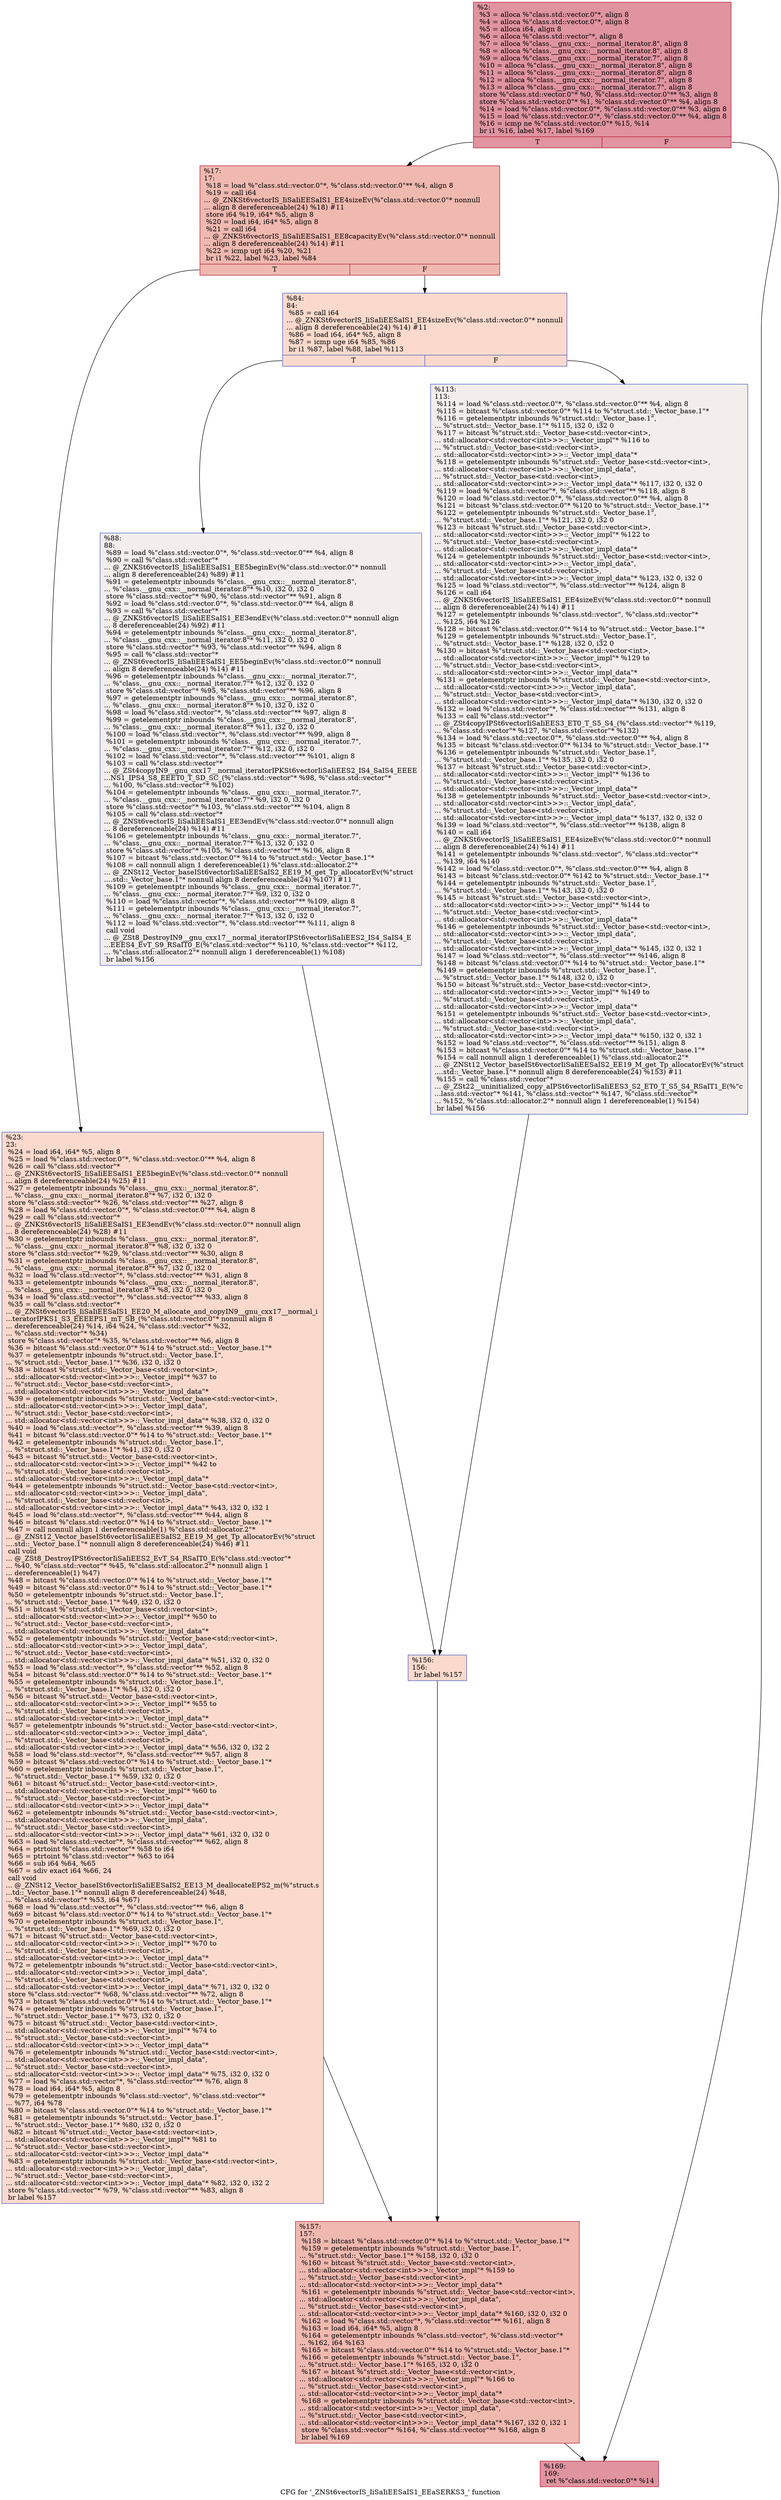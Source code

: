 digraph "CFG for '_ZNSt6vectorIS_IiSaIiEESaIS1_EEaSERKS3_' function" {
	label="CFG for '_ZNSt6vectorIS_IiSaIiEESaIS1_EEaSERKS3_' function";

	Node0x559aeaabe750 [shape=record,color="#b70d28ff", style=filled, fillcolor="#b70d2870",label="{%2:\l  %3 = alloca %\"class.std::vector.0\"*, align 8\l  %4 = alloca %\"class.std::vector.0\"*, align 8\l  %5 = alloca i64, align 8\l  %6 = alloca %\"class.std::vector\"*, align 8\l  %7 = alloca %\"class.__gnu_cxx::__normal_iterator.8\", align 8\l  %8 = alloca %\"class.__gnu_cxx::__normal_iterator.8\", align 8\l  %9 = alloca %\"class.__gnu_cxx::__normal_iterator.7\", align 8\l  %10 = alloca %\"class.__gnu_cxx::__normal_iterator.8\", align 8\l  %11 = alloca %\"class.__gnu_cxx::__normal_iterator.8\", align 8\l  %12 = alloca %\"class.__gnu_cxx::__normal_iterator.7\", align 8\l  %13 = alloca %\"class.__gnu_cxx::__normal_iterator.7\", align 8\l  store %\"class.std::vector.0\"* %0, %\"class.std::vector.0\"** %3, align 8\l  store %\"class.std::vector.0\"* %1, %\"class.std::vector.0\"** %4, align 8\l  %14 = load %\"class.std::vector.0\"*, %\"class.std::vector.0\"** %3, align 8\l  %15 = load %\"class.std::vector.0\"*, %\"class.std::vector.0\"** %4, align 8\l  %16 = icmp ne %\"class.std::vector.0\"* %15, %14\l  br i1 %16, label %17, label %169\l|{<s0>T|<s1>F}}"];
	Node0x559aeaabe750:s0 -> Node0x559aeaabe8c0;
	Node0x559aeaabe750:s1 -> Node0x559aeaabef90;
	Node0x559aeaabe8c0 [shape=record,color="#b70d28ff", style=filled, fillcolor="#de614d70",label="{%17:\l17:                                               \l  %18 = load %\"class.std::vector.0\"*, %\"class.std::vector.0\"** %4, align 8\l  %19 = call i64\l... @_ZNKSt6vectorIS_IiSaIiEESaIS1_EE4sizeEv(%\"class.std::vector.0\"* nonnull\l... align 8 dereferenceable(24) %18) #11\l  store i64 %19, i64* %5, align 8\l  %20 = load i64, i64* %5, align 8\l  %21 = call i64\l... @_ZNKSt6vectorIS_IiSaIiEESaIS1_EE8capacityEv(%\"class.std::vector.0\"* nonnull\l... align 8 dereferenceable(24) %14) #11\l  %22 = icmp ugt i64 %20, %21\l  br i1 %22, label %23, label %84\l|{<s0>T|<s1>F}}"];
	Node0x559aeaabe8c0:s0 -> Node0x559aeaabf510;
	Node0x559aeaabe8c0:s1 -> Node0x559aeaabf560;
	Node0x559aeaabf510 [shape=record,color="#3d50c3ff", style=filled, fillcolor="#f7ac8e70",label="{%23:\l23:                                               \l  %24 = load i64, i64* %5, align 8\l  %25 = load %\"class.std::vector.0\"*, %\"class.std::vector.0\"** %4, align 8\l  %26 = call %\"class.std::vector\"*\l... @_ZNKSt6vectorIS_IiSaIiEESaIS1_EE5beginEv(%\"class.std::vector.0\"* nonnull\l... align 8 dereferenceable(24) %25) #11\l  %27 = getelementptr inbounds %\"class.__gnu_cxx::__normal_iterator.8\",\l... %\"class.__gnu_cxx::__normal_iterator.8\"* %7, i32 0, i32 0\l  store %\"class.std::vector\"* %26, %\"class.std::vector\"** %27, align 8\l  %28 = load %\"class.std::vector.0\"*, %\"class.std::vector.0\"** %4, align 8\l  %29 = call %\"class.std::vector\"*\l... @_ZNKSt6vectorIS_IiSaIiEESaIS1_EE3endEv(%\"class.std::vector.0\"* nonnull align\l... 8 dereferenceable(24) %28) #11\l  %30 = getelementptr inbounds %\"class.__gnu_cxx::__normal_iterator.8\",\l... %\"class.__gnu_cxx::__normal_iterator.8\"* %8, i32 0, i32 0\l  store %\"class.std::vector\"* %29, %\"class.std::vector\"** %30, align 8\l  %31 = getelementptr inbounds %\"class.__gnu_cxx::__normal_iterator.8\",\l... %\"class.__gnu_cxx::__normal_iterator.8\"* %7, i32 0, i32 0\l  %32 = load %\"class.std::vector\"*, %\"class.std::vector\"** %31, align 8\l  %33 = getelementptr inbounds %\"class.__gnu_cxx::__normal_iterator.8\",\l... %\"class.__gnu_cxx::__normal_iterator.8\"* %8, i32 0, i32 0\l  %34 = load %\"class.std::vector\"*, %\"class.std::vector\"** %33, align 8\l  %35 = call %\"class.std::vector\"*\l... @_ZNSt6vectorIS_IiSaIiEESaIS1_EE20_M_allocate_and_copyIN9__gnu_cxx17__normal_i\l...teratorIPKS1_S3_EEEEPS1_mT_SB_(%\"class.std::vector.0\"* nonnull align 8\l... dereferenceable(24) %14, i64 %24, %\"class.std::vector\"* %32,\l... %\"class.std::vector\"* %34)\l  store %\"class.std::vector\"* %35, %\"class.std::vector\"** %6, align 8\l  %36 = bitcast %\"class.std::vector.0\"* %14 to %\"struct.std::_Vector_base.1\"*\l  %37 = getelementptr inbounds %\"struct.std::_Vector_base.1\",\l... %\"struct.std::_Vector_base.1\"* %36, i32 0, i32 0\l  %38 = bitcast %\"struct.std::_Vector_base\<std::vector\<int\>,\l... std::allocator\<std::vector\<int\>\>\>::_Vector_impl\"* %37 to\l... %\"struct.std::_Vector_base\<std::vector\<int\>,\l... std::allocator\<std::vector\<int\>\>\>::_Vector_impl_data\"*\l  %39 = getelementptr inbounds %\"struct.std::_Vector_base\<std::vector\<int\>,\l... std::allocator\<std::vector\<int\>\>\>::_Vector_impl_data\",\l... %\"struct.std::_Vector_base\<std::vector\<int\>,\l... std::allocator\<std::vector\<int\>\>\>::_Vector_impl_data\"* %38, i32 0, i32 0\l  %40 = load %\"class.std::vector\"*, %\"class.std::vector\"** %39, align 8\l  %41 = bitcast %\"class.std::vector.0\"* %14 to %\"struct.std::_Vector_base.1\"*\l  %42 = getelementptr inbounds %\"struct.std::_Vector_base.1\",\l... %\"struct.std::_Vector_base.1\"* %41, i32 0, i32 0\l  %43 = bitcast %\"struct.std::_Vector_base\<std::vector\<int\>,\l... std::allocator\<std::vector\<int\>\>\>::_Vector_impl\"* %42 to\l... %\"struct.std::_Vector_base\<std::vector\<int\>,\l... std::allocator\<std::vector\<int\>\>\>::_Vector_impl_data\"*\l  %44 = getelementptr inbounds %\"struct.std::_Vector_base\<std::vector\<int\>,\l... std::allocator\<std::vector\<int\>\>\>::_Vector_impl_data\",\l... %\"struct.std::_Vector_base\<std::vector\<int\>,\l... std::allocator\<std::vector\<int\>\>\>::_Vector_impl_data\"* %43, i32 0, i32 1\l  %45 = load %\"class.std::vector\"*, %\"class.std::vector\"** %44, align 8\l  %46 = bitcast %\"class.std::vector.0\"* %14 to %\"struct.std::_Vector_base.1\"*\l  %47 = call nonnull align 1 dereferenceable(1) %\"class.std::allocator.2\"*\l... @_ZNSt12_Vector_baseISt6vectorIiSaIiEESaIS2_EE19_M_get_Tp_allocatorEv(%\"struct\l....std::_Vector_base.1\"* nonnull align 8 dereferenceable(24) %46) #11\l  call void\l... @_ZSt8_DestroyIPSt6vectorIiSaIiEES2_EvT_S4_RSaIT0_E(%\"class.std::vector\"*\l... %40, %\"class.std::vector\"* %45, %\"class.std::allocator.2\"* nonnull align 1\l... dereferenceable(1) %47)\l  %48 = bitcast %\"class.std::vector.0\"* %14 to %\"struct.std::_Vector_base.1\"*\l  %49 = bitcast %\"class.std::vector.0\"* %14 to %\"struct.std::_Vector_base.1\"*\l  %50 = getelementptr inbounds %\"struct.std::_Vector_base.1\",\l... %\"struct.std::_Vector_base.1\"* %49, i32 0, i32 0\l  %51 = bitcast %\"struct.std::_Vector_base\<std::vector\<int\>,\l... std::allocator\<std::vector\<int\>\>\>::_Vector_impl\"* %50 to\l... %\"struct.std::_Vector_base\<std::vector\<int\>,\l... std::allocator\<std::vector\<int\>\>\>::_Vector_impl_data\"*\l  %52 = getelementptr inbounds %\"struct.std::_Vector_base\<std::vector\<int\>,\l... std::allocator\<std::vector\<int\>\>\>::_Vector_impl_data\",\l... %\"struct.std::_Vector_base\<std::vector\<int\>,\l... std::allocator\<std::vector\<int\>\>\>::_Vector_impl_data\"* %51, i32 0, i32 0\l  %53 = load %\"class.std::vector\"*, %\"class.std::vector\"** %52, align 8\l  %54 = bitcast %\"class.std::vector.0\"* %14 to %\"struct.std::_Vector_base.1\"*\l  %55 = getelementptr inbounds %\"struct.std::_Vector_base.1\",\l... %\"struct.std::_Vector_base.1\"* %54, i32 0, i32 0\l  %56 = bitcast %\"struct.std::_Vector_base\<std::vector\<int\>,\l... std::allocator\<std::vector\<int\>\>\>::_Vector_impl\"* %55 to\l... %\"struct.std::_Vector_base\<std::vector\<int\>,\l... std::allocator\<std::vector\<int\>\>\>::_Vector_impl_data\"*\l  %57 = getelementptr inbounds %\"struct.std::_Vector_base\<std::vector\<int\>,\l... std::allocator\<std::vector\<int\>\>\>::_Vector_impl_data\",\l... %\"struct.std::_Vector_base\<std::vector\<int\>,\l... std::allocator\<std::vector\<int\>\>\>::_Vector_impl_data\"* %56, i32 0, i32 2\l  %58 = load %\"class.std::vector\"*, %\"class.std::vector\"** %57, align 8\l  %59 = bitcast %\"class.std::vector.0\"* %14 to %\"struct.std::_Vector_base.1\"*\l  %60 = getelementptr inbounds %\"struct.std::_Vector_base.1\",\l... %\"struct.std::_Vector_base.1\"* %59, i32 0, i32 0\l  %61 = bitcast %\"struct.std::_Vector_base\<std::vector\<int\>,\l... std::allocator\<std::vector\<int\>\>\>::_Vector_impl\"* %60 to\l... %\"struct.std::_Vector_base\<std::vector\<int\>,\l... std::allocator\<std::vector\<int\>\>\>::_Vector_impl_data\"*\l  %62 = getelementptr inbounds %\"struct.std::_Vector_base\<std::vector\<int\>,\l... std::allocator\<std::vector\<int\>\>\>::_Vector_impl_data\",\l... %\"struct.std::_Vector_base\<std::vector\<int\>,\l... std::allocator\<std::vector\<int\>\>\>::_Vector_impl_data\"* %61, i32 0, i32 0\l  %63 = load %\"class.std::vector\"*, %\"class.std::vector\"** %62, align 8\l  %64 = ptrtoint %\"class.std::vector\"* %58 to i64\l  %65 = ptrtoint %\"class.std::vector\"* %63 to i64\l  %66 = sub i64 %64, %65\l  %67 = sdiv exact i64 %66, 24\l  call void\l... @_ZNSt12_Vector_baseISt6vectorIiSaIiEESaIS2_EE13_M_deallocateEPS2_m(%\"struct.s\l...td::_Vector_base.1\"* nonnull align 8 dereferenceable(24) %48,\l... %\"class.std::vector\"* %53, i64 %67)\l  %68 = load %\"class.std::vector\"*, %\"class.std::vector\"** %6, align 8\l  %69 = bitcast %\"class.std::vector.0\"* %14 to %\"struct.std::_Vector_base.1\"*\l  %70 = getelementptr inbounds %\"struct.std::_Vector_base.1\",\l... %\"struct.std::_Vector_base.1\"* %69, i32 0, i32 0\l  %71 = bitcast %\"struct.std::_Vector_base\<std::vector\<int\>,\l... std::allocator\<std::vector\<int\>\>\>::_Vector_impl\"* %70 to\l... %\"struct.std::_Vector_base\<std::vector\<int\>,\l... std::allocator\<std::vector\<int\>\>\>::_Vector_impl_data\"*\l  %72 = getelementptr inbounds %\"struct.std::_Vector_base\<std::vector\<int\>,\l... std::allocator\<std::vector\<int\>\>\>::_Vector_impl_data\",\l... %\"struct.std::_Vector_base\<std::vector\<int\>,\l... std::allocator\<std::vector\<int\>\>\>::_Vector_impl_data\"* %71, i32 0, i32 0\l  store %\"class.std::vector\"* %68, %\"class.std::vector\"** %72, align 8\l  %73 = bitcast %\"class.std::vector.0\"* %14 to %\"struct.std::_Vector_base.1\"*\l  %74 = getelementptr inbounds %\"struct.std::_Vector_base.1\",\l... %\"struct.std::_Vector_base.1\"* %73, i32 0, i32 0\l  %75 = bitcast %\"struct.std::_Vector_base\<std::vector\<int\>,\l... std::allocator\<std::vector\<int\>\>\>::_Vector_impl\"* %74 to\l... %\"struct.std::_Vector_base\<std::vector\<int\>,\l... std::allocator\<std::vector\<int\>\>\>::_Vector_impl_data\"*\l  %76 = getelementptr inbounds %\"struct.std::_Vector_base\<std::vector\<int\>,\l... std::allocator\<std::vector\<int\>\>\>::_Vector_impl_data\",\l... %\"struct.std::_Vector_base\<std::vector\<int\>,\l... std::allocator\<std::vector\<int\>\>\>::_Vector_impl_data\"* %75, i32 0, i32 0\l  %77 = load %\"class.std::vector\"*, %\"class.std::vector\"** %76, align 8\l  %78 = load i64, i64* %5, align 8\l  %79 = getelementptr inbounds %\"class.std::vector\", %\"class.std::vector\"*\l... %77, i64 %78\l  %80 = bitcast %\"class.std::vector.0\"* %14 to %\"struct.std::_Vector_base.1\"*\l  %81 = getelementptr inbounds %\"struct.std::_Vector_base.1\",\l... %\"struct.std::_Vector_base.1\"* %80, i32 0, i32 0\l  %82 = bitcast %\"struct.std::_Vector_base\<std::vector\<int\>,\l... std::allocator\<std::vector\<int\>\>\>::_Vector_impl\"* %81 to\l... %\"struct.std::_Vector_base\<std::vector\<int\>,\l... std::allocator\<std::vector\<int\>\>\>::_Vector_impl_data\"*\l  %83 = getelementptr inbounds %\"struct.std::_Vector_base\<std::vector\<int\>,\l... std::allocator\<std::vector\<int\>\>\>::_Vector_impl_data\",\l... %\"struct.std::_Vector_base\<std::vector\<int\>,\l... std::allocator\<std::vector\<int\>\>\>::_Vector_impl_data\"* %82, i32 0, i32 2\l  store %\"class.std::vector\"* %79, %\"class.std::vector\"** %83, align 8\l  br label %157\l}"];
	Node0x559aeaabf510 -> Node0x559aeaac19f0;
	Node0x559aeaabf560 [shape=record,color="#3d50c3ff", style=filled, fillcolor="#f7ac8e70",label="{%84:\l84:                                               \l  %85 = call i64\l... @_ZNKSt6vectorIS_IiSaIiEESaIS1_EE4sizeEv(%\"class.std::vector.0\"* nonnull\l... align 8 dereferenceable(24) %14) #11\l  %86 = load i64, i64* %5, align 8\l  %87 = icmp uge i64 %85, %86\l  br i1 %87, label %88, label %113\l|{<s0>T|<s1>F}}"];
	Node0x559aeaabf560:s0 -> Node0x559aeaac28c0;
	Node0x559aeaabf560:s1 -> Node0x559aeaac2910;
	Node0x559aeaac28c0 [shape=record,color="#3d50c3ff", style=filled, fillcolor="#e3d9d370",label="{%88:\l88:                                               \l  %89 = load %\"class.std::vector.0\"*, %\"class.std::vector.0\"** %4, align 8\l  %90 = call %\"class.std::vector\"*\l... @_ZNKSt6vectorIS_IiSaIiEESaIS1_EE5beginEv(%\"class.std::vector.0\"* nonnull\l... align 8 dereferenceable(24) %89) #11\l  %91 = getelementptr inbounds %\"class.__gnu_cxx::__normal_iterator.8\",\l... %\"class.__gnu_cxx::__normal_iterator.8\"* %10, i32 0, i32 0\l  store %\"class.std::vector\"* %90, %\"class.std::vector\"** %91, align 8\l  %92 = load %\"class.std::vector.0\"*, %\"class.std::vector.0\"** %4, align 8\l  %93 = call %\"class.std::vector\"*\l... @_ZNKSt6vectorIS_IiSaIiEESaIS1_EE3endEv(%\"class.std::vector.0\"* nonnull align\l... 8 dereferenceable(24) %92) #11\l  %94 = getelementptr inbounds %\"class.__gnu_cxx::__normal_iterator.8\",\l... %\"class.__gnu_cxx::__normal_iterator.8\"* %11, i32 0, i32 0\l  store %\"class.std::vector\"* %93, %\"class.std::vector\"** %94, align 8\l  %95 = call %\"class.std::vector\"*\l... @_ZNSt6vectorIS_IiSaIiEESaIS1_EE5beginEv(%\"class.std::vector.0\"* nonnull\l... align 8 dereferenceable(24) %14) #11\l  %96 = getelementptr inbounds %\"class.__gnu_cxx::__normal_iterator.7\",\l... %\"class.__gnu_cxx::__normal_iterator.7\"* %12, i32 0, i32 0\l  store %\"class.std::vector\"* %95, %\"class.std::vector\"** %96, align 8\l  %97 = getelementptr inbounds %\"class.__gnu_cxx::__normal_iterator.8\",\l... %\"class.__gnu_cxx::__normal_iterator.8\"* %10, i32 0, i32 0\l  %98 = load %\"class.std::vector\"*, %\"class.std::vector\"** %97, align 8\l  %99 = getelementptr inbounds %\"class.__gnu_cxx::__normal_iterator.8\",\l... %\"class.__gnu_cxx::__normal_iterator.8\"* %11, i32 0, i32 0\l  %100 = load %\"class.std::vector\"*, %\"class.std::vector\"** %99, align 8\l  %101 = getelementptr inbounds %\"class.__gnu_cxx::__normal_iterator.7\",\l... %\"class.__gnu_cxx::__normal_iterator.7\"* %12, i32 0, i32 0\l  %102 = load %\"class.std::vector\"*, %\"class.std::vector\"** %101, align 8\l  %103 = call %\"class.std::vector\"*\l... @_ZSt4copyIN9__gnu_cxx17__normal_iteratorIPKSt6vectorIiSaIiEES2_IS4_SaIS4_EEEE\l...NS1_IPS4_S8_EEET0_T_SD_SC_(%\"class.std::vector\"* %98, %\"class.std::vector\"*\l... %100, %\"class.std::vector\"* %102)\l  %104 = getelementptr inbounds %\"class.__gnu_cxx::__normal_iterator.7\",\l... %\"class.__gnu_cxx::__normal_iterator.7\"* %9, i32 0, i32 0\l  store %\"class.std::vector\"* %103, %\"class.std::vector\"** %104, align 8\l  %105 = call %\"class.std::vector\"*\l... @_ZNSt6vectorIS_IiSaIiEESaIS1_EE3endEv(%\"class.std::vector.0\"* nonnull align\l... 8 dereferenceable(24) %14) #11\l  %106 = getelementptr inbounds %\"class.__gnu_cxx::__normal_iterator.7\",\l... %\"class.__gnu_cxx::__normal_iterator.7\"* %13, i32 0, i32 0\l  store %\"class.std::vector\"* %105, %\"class.std::vector\"** %106, align 8\l  %107 = bitcast %\"class.std::vector.0\"* %14 to %\"struct.std::_Vector_base.1\"*\l  %108 = call nonnull align 1 dereferenceable(1) %\"class.std::allocator.2\"*\l... @_ZNSt12_Vector_baseISt6vectorIiSaIiEESaIS2_EE19_M_get_Tp_allocatorEv(%\"struct\l....std::_Vector_base.1\"* nonnull align 8 dereferenceable(24) %107) #11\l  %109 = getelementptr inbounds %\"class.__gnu_cxx::__normal_iterator.7\",\l... %\"class.__gnu_cxx::__normal_iterator.7\"* %9, i32 0, i32 0\l  %110 = load %\"class.std::vector\"*, %\"class.std::vector\"** %109, align 8\l  %111 = getelementptr inbounds %\"class.__gnu_cxx::__normal_iterator.7\",\l... %\"class.__gnu_cxx::__normal_iterator.7\"* %13, i32 0, i32 0\l  %112 = load %\"class.std::vector\"*, %\"class.std::vector\"** %111, align 8\l  call void\l... @_ZSt8_DestroyIN9__gnu_cxx17__normal_iteratorIPSt6vectorIiSaIiEES2_IS4_SaIS4_E\l...EEES4_EvT_S9_RSaIT0_E(%\"class.std::vector\"* %110, %\"class.std::vector\"* %112,\l... %\"class.std::allocator.2\"* nonnull align 1 dereferenceable(1) %108)\l  br label %156\l}"];
	Node0x559aeaac28c0 -> Node0x559aeaac4350;
	Node0x559aeaac2910 [shape=record,color="#3d50c3ff", style=filled, fillcolor="#e3d9d370",label="{%113:\l113:                                              \l  %114 = load %\"class.std::vector.0\"*, %\"class.std::vector.0\"** %4, align 8\l  %115 = bitcast %\"class.std::vector.0\"* %114 to %\"struct.std::_Vector_base.1\"*\l  %116 = getelementptr inbounds %\"struct.std::_Vector_base.1\",\l... %\"struct.std::_Vector_base.1\"* %115, i32 0, i32 0\l  %117 = bitcast %\"struct.std::_Vector_base\<std::vector\<int\>,\l... std::allocator\<std::vector\<int\>\>\>::_Vector_impl\"* %116 to\l... %\"struct.std::_Vector_base\<std::vector\<int\>,\l... std::allocator\<std::vector\<int\>\>\>::_Vector_impl_data\"*\l  %118 = getelementptr inbounds %\"struct.std::_Vector_base\<std::vector\<int\>,\l... std::allocator\<std::vector\<int\>\>\>::_Vector_impl_data\",\l... %\"struct.std::_Vector_base\<std::vector\<int\>,\l... std::allocator\<std::vector\<int\>\>\>::_Vector_impl_data\"* %117, i32 0, i32 0\l  %119 = load %\"class.std::vector\"*, %\"class.std::vector\"** %118, align 8\l  %120 = load %\"class.std::vector.0\"*, %\"class.std::vector.0\"** %4, align 8\l  %121 = bitcast %\"class.std::vector.0\"* %120 to %\"struct.std::_Vector_base.1\"*\l  %122 = getelementptr inbounds %\"struct.std::_Vector_base.1\",\l... %\"struct.std::_Vector_base.1\"* %121, i32 0, i32 0\l  %123 = bitcast %\"struct.std::_Vector_base\<std::vector\<int\>,\l... std::allocator\<std::vector\<int\>\>\>::_Vector_impl\"* %122 to\l... %\"struct.std::_Vector_base\<std::vector\<int\>,\l... std::allocator\<std::vector\<int\>\>\>::_Vector_impl_data\"*\l  %124 = getelementptr inbounds %\"struct.std::_Vector_base\<std::vector\<int\>,\l... std::allocator\<std::vector\<int\>\>\>::_Vector_impl_data\",\l... %\"struct.std::_Vector_base\<std::vector\<int\>,\l... std::allocator\<std::vector\<int\>\>\>::_Vector_impl_data\"* %123, i32 0, i32 0\l  %125 = load %\"class.std::vector\"*, %\"class.std::vector\"** %124, align 8\l  %126 = call i64\l... @_ZNKSt6vectorIS_IiSaIiEESaIS1_EE4sizeEv(%\"class.std::vector.0\"* nonnull\l... align 8 dereferenceable(24) %14) #11\l  %127 = getelementptr inbounds %\"class.std::vector\", %\"class.std::vector\"*\l... %125, i64 %126\l  %128 = bitcast %\"class.std::vector.0\"* %14 to %\"struct.std::_Vector_base.1\"*\l  %129 = getelementptr inbounds %\"struct.std::_Vector_base.1\",\l... %\"struct.std::_Vector_base.1\"* %128, i32 0, i32 0\l  %130 = bitcast %\"struct.std::_Vector_base\<std::vector\<int\>,\l... std::allocator\<std::vector\<int\>\>\>::_Vector_impl\"* %129 to\l... %\"struct.std::_Vector_base\<std::vector\<int\>,\l... std::allocator\<std::vector\<int\>\>\>::_Vector_impl_data\"*\l  %131 = getelementptr inbounds %\"struct.std::_Vector_base\<std::vector\<int\>,\l... std::allocator\<std::vector\<int\>\>\>::_Vector_impl_data\",\l... %\"struct.std::_Vector_base\<std::vector\<int\>,\l... std::allocator\<std::vector\<int\>\>\>::_Vector_impl_data\"* %130, i32 0, i32 0\l  %132 = load %\"class.std::vector\"*, %\"class.std::vector\"** %131, align 8\l  %133 = call %\"class.std::vector\"*\l... @_ZSt4copyIPSt6vectorIiSaIiEES3_ET0_T_S5_S4_(%\"class.std::vector\"* %119,\l... %\"class.std::vector\"* %127, %\"class.std::vector\"* %132)\l  %134 = load %\"class.std::vector.0\"*, %\"class.std::vector.0\"** %4, align 8\l  %135 = bitcast %\"class.std::vector.0\"* %134 to %\"struct.std::_Vector_base.1\"*\l  %136 = getelementptr inbounds %\"struct.std::_Vector_base.1\",\l... %\"struct.std::_Vector_base.1\"* %135, i32 0, i32 0\l  %137 = bitcast %\"struct.std::_Vector_base\<std::vector\<int\>,\l... std::allocator\<std::vector\<int\>\>\>::_Vector_impl\"* %136 to\l... %\"struct.std::_Vector_base\<std::vector\<int\>,\l... std::allocator\<std::vector\<int\>\>\>::_Vector_impl_data\"*\l  %138 = getelementptr inbounds %\"struct.std::_Vector_base\<std::vector\<int\>,\l... std::allocator\<std::vector\<int\>\>\>::_Vector_impl_data\",\l... %\"struct.std::_Vector_base\<std::vector\<int\>,\l... std::allocator\<std::vector\<int\>\>\>::_Vector_impl_data\"* %137, i32 0, i32 0\l  %139 = load %\"class.std::vector\"*, %\"class.std::vector\"** %138, align 8\l  %140 = call i64\l... @_ZNKSt6vectorIS_IiSaIiEESaIS1_EE4sizeEv(%\"class.std::vector.0\"* nonnull\l... align 8 dereferenceable(24) %14) #11\l  %141 = getelementptr inbounds %\"class.std::vector\", %\"class.std::vector\"*\l... %139, i64 %140\l  %142 = load %\"class.std::vector.0\"*, %\"class.std::vector.0\"** %4, align 8\l  %143 = bitcast %\"class.std::vector.0\"* %142 to %\"struct.std::_Vector_base.1\"*\l  %144 = getelementptr inbounds %\"struct.std::_Vector_base.1\",\l... %\"struct.std::_Vector_base.1\"* %143, i32 0, i32 0\l  %145 = bitcast %\"struct.std::_Vector_base\<std::vector\<int\>,\l... std::allocator\<std::vector\<int\>\>\>::_Vector_impl\"* %144 to\l... %\"struct.std::_Vector_base\<std::vector\<int\>,\l... std::allocator\<std::vector\<int\>\>\>::_Vector_impl_data\"*\l  %146 = getelementptr inbounds %\"struct.std::_Vector_base\<std::vector\<int\>,\l... std::allocator\<std::vector\<int\>\>\>::_Vector_impl_data\",\l... %\"struct.std::_Vector_base\<std::vector\<int\>,\l... std::allocator\<std::vector\<int\>\>\>::_Vector_impl_data\"* %145, i32 0, i32 1\l  %147 = load %\"class.std::vector\"*, %\"class.std::vector\"** %146, align 8\l  %148 = bitcast %\"class.std::vector.0\"* %14 to %\"struct.std::_Vector_base.1\"*\l  %149 = getelementptr inbounds %\"struct.std::_Vector_base.1\",\l... %\"struct.std::_Vector_base.1\"* %148, i32 0, i32 0\l  %150 = bitcast %\"struct.std::_Vector_base\<std::vector\<int\>,\l... std::allocator\<std::vector\<int\>\>\>::_Vector_impl\"* %149 to\l... %\"struct.std::_Vector_base\<std::vector\<int\>,\l... std::allocator\<std::vector\<int\>\>\>::_Vector_impl_data\"*\l  %151 = getelementptr inbounds %\"struct.std::_Vector_base\<std::vector\<int\>,\l... std::allocator\<std::vector\<int\>\>\>::_Vector_impl_data\",\l... %\"struct.std::_Vector_base\<std::vector\<int\>,\l... std::allocator\<std::vector\<int\>\>\>::_Vector_impl_data\"* %150, i32 0, i32 1\l  %152 = load %\"class.std::vector\"*, %\"class.std::vector\"** %151, align 8\l  %153 = bitcast %\"class.std::vector.0\"* %14 to %\"struct.std::_Vector_base.1\"*\l  %154 = call nonnull align 1 dereferenceable(1) %\"class.std::allocator.2\"*\l... @_ZNSt12_Vector_baseISt6vectorIiSaIiEESaIS2_EE19_M_get_Tp_allocatorEv(%\"struct\l....std::_Vector_base.1\"* nonnull align 8 dereferenceable(24) %153) #11\l  %155 = call %\"class.std::vector\"*\l... @_ZSt22__uninitialized_copy_aIPSt6vectorIiSaIiEES3_S2_ET0_T_S5_S4_RSaIT1_E(%\"c\l...lass.std::vector\"* %141, %\"class.std::vector\"* %147, %\"class.std::vector\"*\l... %152, %\"class.std::allocator.2\"* nonnull align 1 dereferenceable(1) %154)\l  br label %156\l}"];
	Node0x559aeaac2910 -> Node0x559aeaac4350;
	Node0x559aeaac4350 [shape=record,color="#3d50c3ff", style=filled, fillcolor="#f7ac8e70",label="{%156:\l156:                                              \l  br label %157\l}"];
	Node0x559aeaac4350 -> Node0x559aeaac19f0;
	Node0x559aeaac19f0 [shape=record,color="#b70d28ff", style=filled, fillcolor="#de614d70",label="{%157:\l157:                                              \l  %158 = bitcast %\"class.std::vector.0\"* %14 to %\"struct.std::_Vector_base.1\"*\l  %159 = getelementptr inbounds %\"struct.std::_Vector_base.1\",\l... %\"struct.std::_Vector_base.1\"* %158, i32 0, i32 0\l  %160 = bitcast %\"struct.std::_Vector_base\<std::vector\<int\>,\l... std::allocator\<std::vector\<int\>\>\>::_Vector_impl\"* %159 to\l... %\"struct.std::_Vector_base\<std::vector\<int\>,\l... std::allocator\<std::vector\<int\>\>\>::_Vector_impl_data\"*\l  %161 = getelementptr inbounds %\"struct.std::_Vector_base\<std::vector\<int\>,\l... std::allocator\<std::vector\<int\>\>\>::_Vector_impl_data\",\l... %\"struct.std::_Vector_base\<std::vector\<int\>,\l... std::allocator\<std::vector\<int\>\>\>::_Vector_impl_data\"* %160, i32 0, i32 0\l  %162 = load %\"class.std::vector\"*, %\"class.std::vector\"** %161, align 8\l  %163 = load i64, i64* %5, align 8\l  %164 = getelementptr inbounds %\"class.std::vector\", %\"class.std::vector\"*\l... %162, i64 %163\l  %165 = bitcast %\"class.std::vector.0\"* %14 to %\"struct.std::_Vector_base.1\"*\l  %166 = getelementptr inbounds %\"struct.std::_Vector_base.1\",\l... %\"struct.std::_Vector_base.1\"* %165, i32 0, i32 0\l  %167 = bitcast %\"struct.std::_Vector_base\<std::vector\<int\>,\l... std::allocator\<std::vector\<int\>\>\>::_Vector_impl\"* %166 to\l... %\"struct.std::_Vector_base\<std::vector\<int\>,\l... std::allocator\<std::vector\<int\>\>\>::_Vector_impl_data\"*\l  %168 = getelementptr inbounds %\"struct.std::_Vector_base\<std::vector\<int\>,\l... std::allocator\<std::vector\<int\>\>\>::_Vector_impl_data\",\l... %\"struct.std::_Vector_base\<std::vector\<int\>,\l... std::allocator\<std::vector\<int\>\>\>::_Vector_impl_data\"* %167, i32 0, i32 1\l  store %\"class.std::vector\"* %164, %\"class.std::vector\"** %168, align 8\l  br label %169\l}"];
	Node0x559aeaac19f0 -> Node0x559aeaabef90;
	Node0x559aeaabef90 [shape=record,color="#b70d28ff", style=filled, fillcolor="#b70d2870",label="{%169:\l169:                                              \l  ret %\"class.std::vector.0\"* %14\l}"];
}
